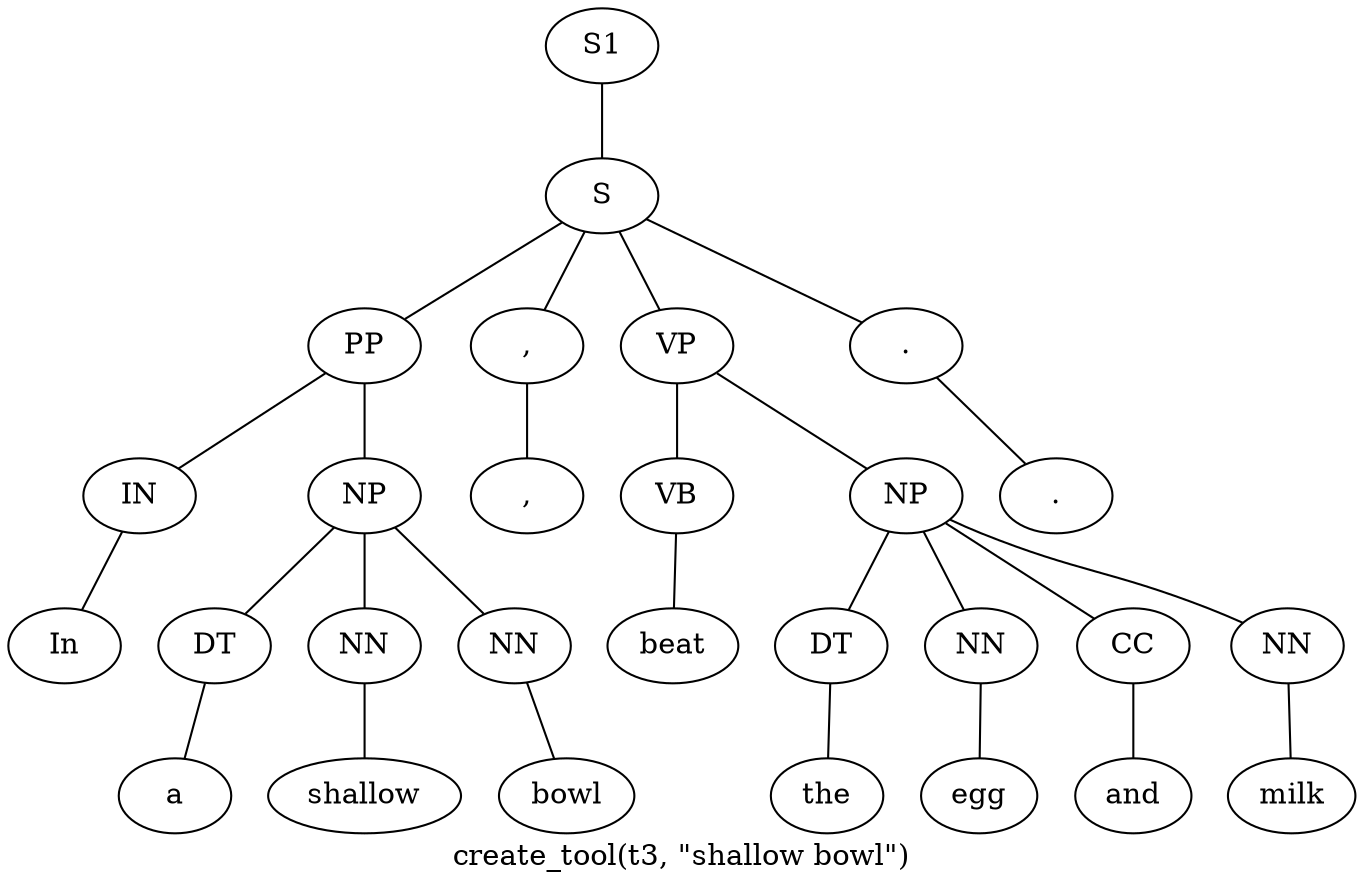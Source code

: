 graph SyntaxGraph {
	label = "create_tool(t3, \"shallow bowl\")";
	Node0 [label="S1"];
	Node1 [label="S"];
	Node2 [label="PP"];
	Node3 [label="IN"];
	Node4 [label="In"];
	Node5 [label="NP"];
	Node6 [label="DT"];
	Node7 [label="a"];
	Node8 [label="NN"];
	Node9 [label="shallow"];
	Node10 [label="NN"];
	Node11 [label="bowl"];
	Node12 [label=","];
	Node13 [label=","];
	Node14 [label="VP"];
	Node15 [label="VB"];
	Node16 [label="beat"];
	Node17 [label="NP"];
	Node18 [label="DT"];
	Node19 [label="the"];
	Node20 [label="NN"];
	Node21 [label="egg"];
	Node22 [label="CC"];
	Node23 [label="and"];
	Node24 [label="NN"];
	Node25 [label="milk"];
	Node26 [label="."];
	Node27 [label="."];

	Node0 -- Node1;
	Node1 -- Node2;
	Node1 -- Node12;
	Node1 -- Node14;
	Node1 -- Node26;
	Node2 -- Node3;
	Node2 -- Node5;
	Node3 -- Node4;
	Node5 -- Node6;
	Node5 -- Node8;
	Node5 -- Node10;
	Node6 -- Node7;
	Node8 -- Node9;
	Node10 -- Node11;
	Node12 -- Node13;
	Node14 -- Node15;
	Node14 -- Node17;
	Node15 -- Node16;
	Node17 -- Node18;
	Node17 -- Node20;
	Node17 -- Node22;
	Node17 -- Node24;
	Node18 -- Node19;
	Node20 -- Node21;
	Node22 -- Node23;
	Node24 -- Node25;
	Node26 -- Node27;
}